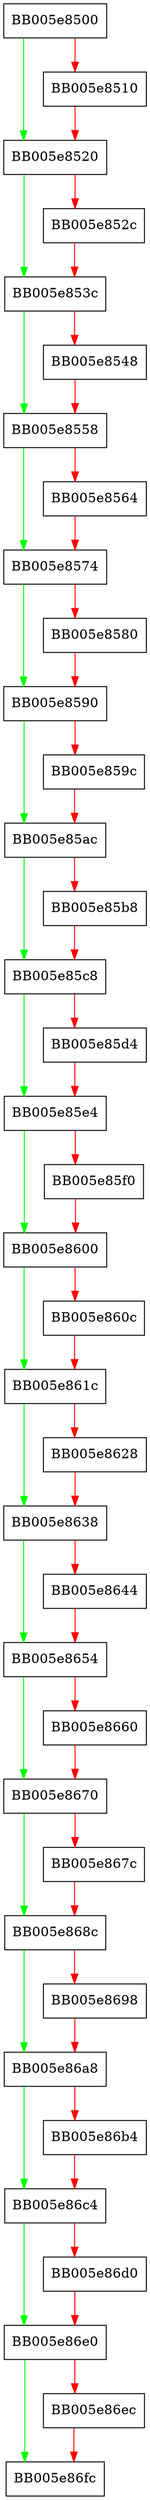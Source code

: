 digraph context_deinit_objs {
  node [shape="box"];
  graph [splines=ortho];
  BB005e8500 -> BB005e8520 [color="green"];
  BB005e8500 -> BB005e8510 [color="red"];
  BB005e8510 -> BB005e8520 [color="red"];
  BB005e8520 -> BB005e853c [color="green"];
  BB005e8520 -> BB005e852c [color="red"];
  BB005e852c -> BB005e853c [color="red"];
  BB005e853c -> BB005e8558 [color="green"];
  BB005e853c -> BB005e8548 [color="red"];
  BB005e8548 -> BB005e8558 [color="red"];
  BB005e8558 -> BB005e8574 [color="green"];
  BB005e8558 -> BB005e8564 [color="red"];
  BB005e8564 -> BB005e8574 [color="red"];
  BB005e8574 -> BB005e8590 [color="green"];
  BB005e8574 -> BB005e8580 [color="red"];
  BB005e8580 -> BB005e8590 [color="red"];
  BB005e8590 -> BB005e85ac [color="green"];
  BB005e8590 -> BB005e859c [color="red"];
  BB005e859c -> BB005e85ac [color="red"];
  BB005e85ac -> BB005e85c8 [color="green"];
  BB005e85ac -> BB005e85b8 [color="red"];
  BB005e85b8 -> BB005e85c8 [color="red"];
  BB005e85c8 -> BB005e85e4 [color="green"];
  BB005e85c8 -> BB005e85d4 [color="red"];
  BB005e85d4 -> BB005e85e4 [color="red"];
  BB005e85e4 -> BB005e8600 [color="green"];
  BB005e85e4 -> BB005e85f0 [color="red"];
  BB005e85f0 -> BB005e8600 [color="red"];
  BB005e8600 -> BB005e861c [color="green"];
  BB005e8600 -> BB005e860c [color="red"];
  BB005e860c -> BB005e861c [color="red"];
  BB005e861c -> BB005e8638 [color="green"];
  BB005e861c -> BB005e8628 [color="red"];
  BB005e8628 -> BB005e8638 [color="red"];
  BB005e8638 -> BB005e8654 [color="green"];
  BB005e8638 -> BB005e8644 [color="red"];
  BB005e8644 -> BB005e8654 [color="red"];
  BB005e8654 -> BB005e8670 [color="green"];
  BB005e8654 -> BB005e8660 [color="red"];
  BB005e8660 -> BB005e8670 [color="red"];
  BB005e8670 -> BB005e868c [color="green"];
  BB005e8670 -> BB005e867c [color="red"];
  BB005e867c -> BB005e868c [color="red"];
  BB005e868c -> BB005e86a8 [color="green"];
  BB005e868c -> BB005e8698 [color="red"];
  BB005e8698 -> BB005e86a8 [color="red"];
  BB005e86a8 -> BB005e86c4 [color="green"];
  BB005e86a8 -> BB005e86b4 [color="red"];
  BB005e86b4 -> BB005e86c4 [color="red"];
  BB005e86c4 -> BB005e86e0 [color="green"];
  BB005e86c4 -> BB005e86d0 [color="red"];
  BB005e86d0 -> BB005e86e0 [color="red"];
  BB005e86e0 -> BB005e86fc [color="green"];
  BB005e86e0 -> BB005e86ec [color="red"];
  BB005e86ec -> BB005e86fc [color="red"];
}